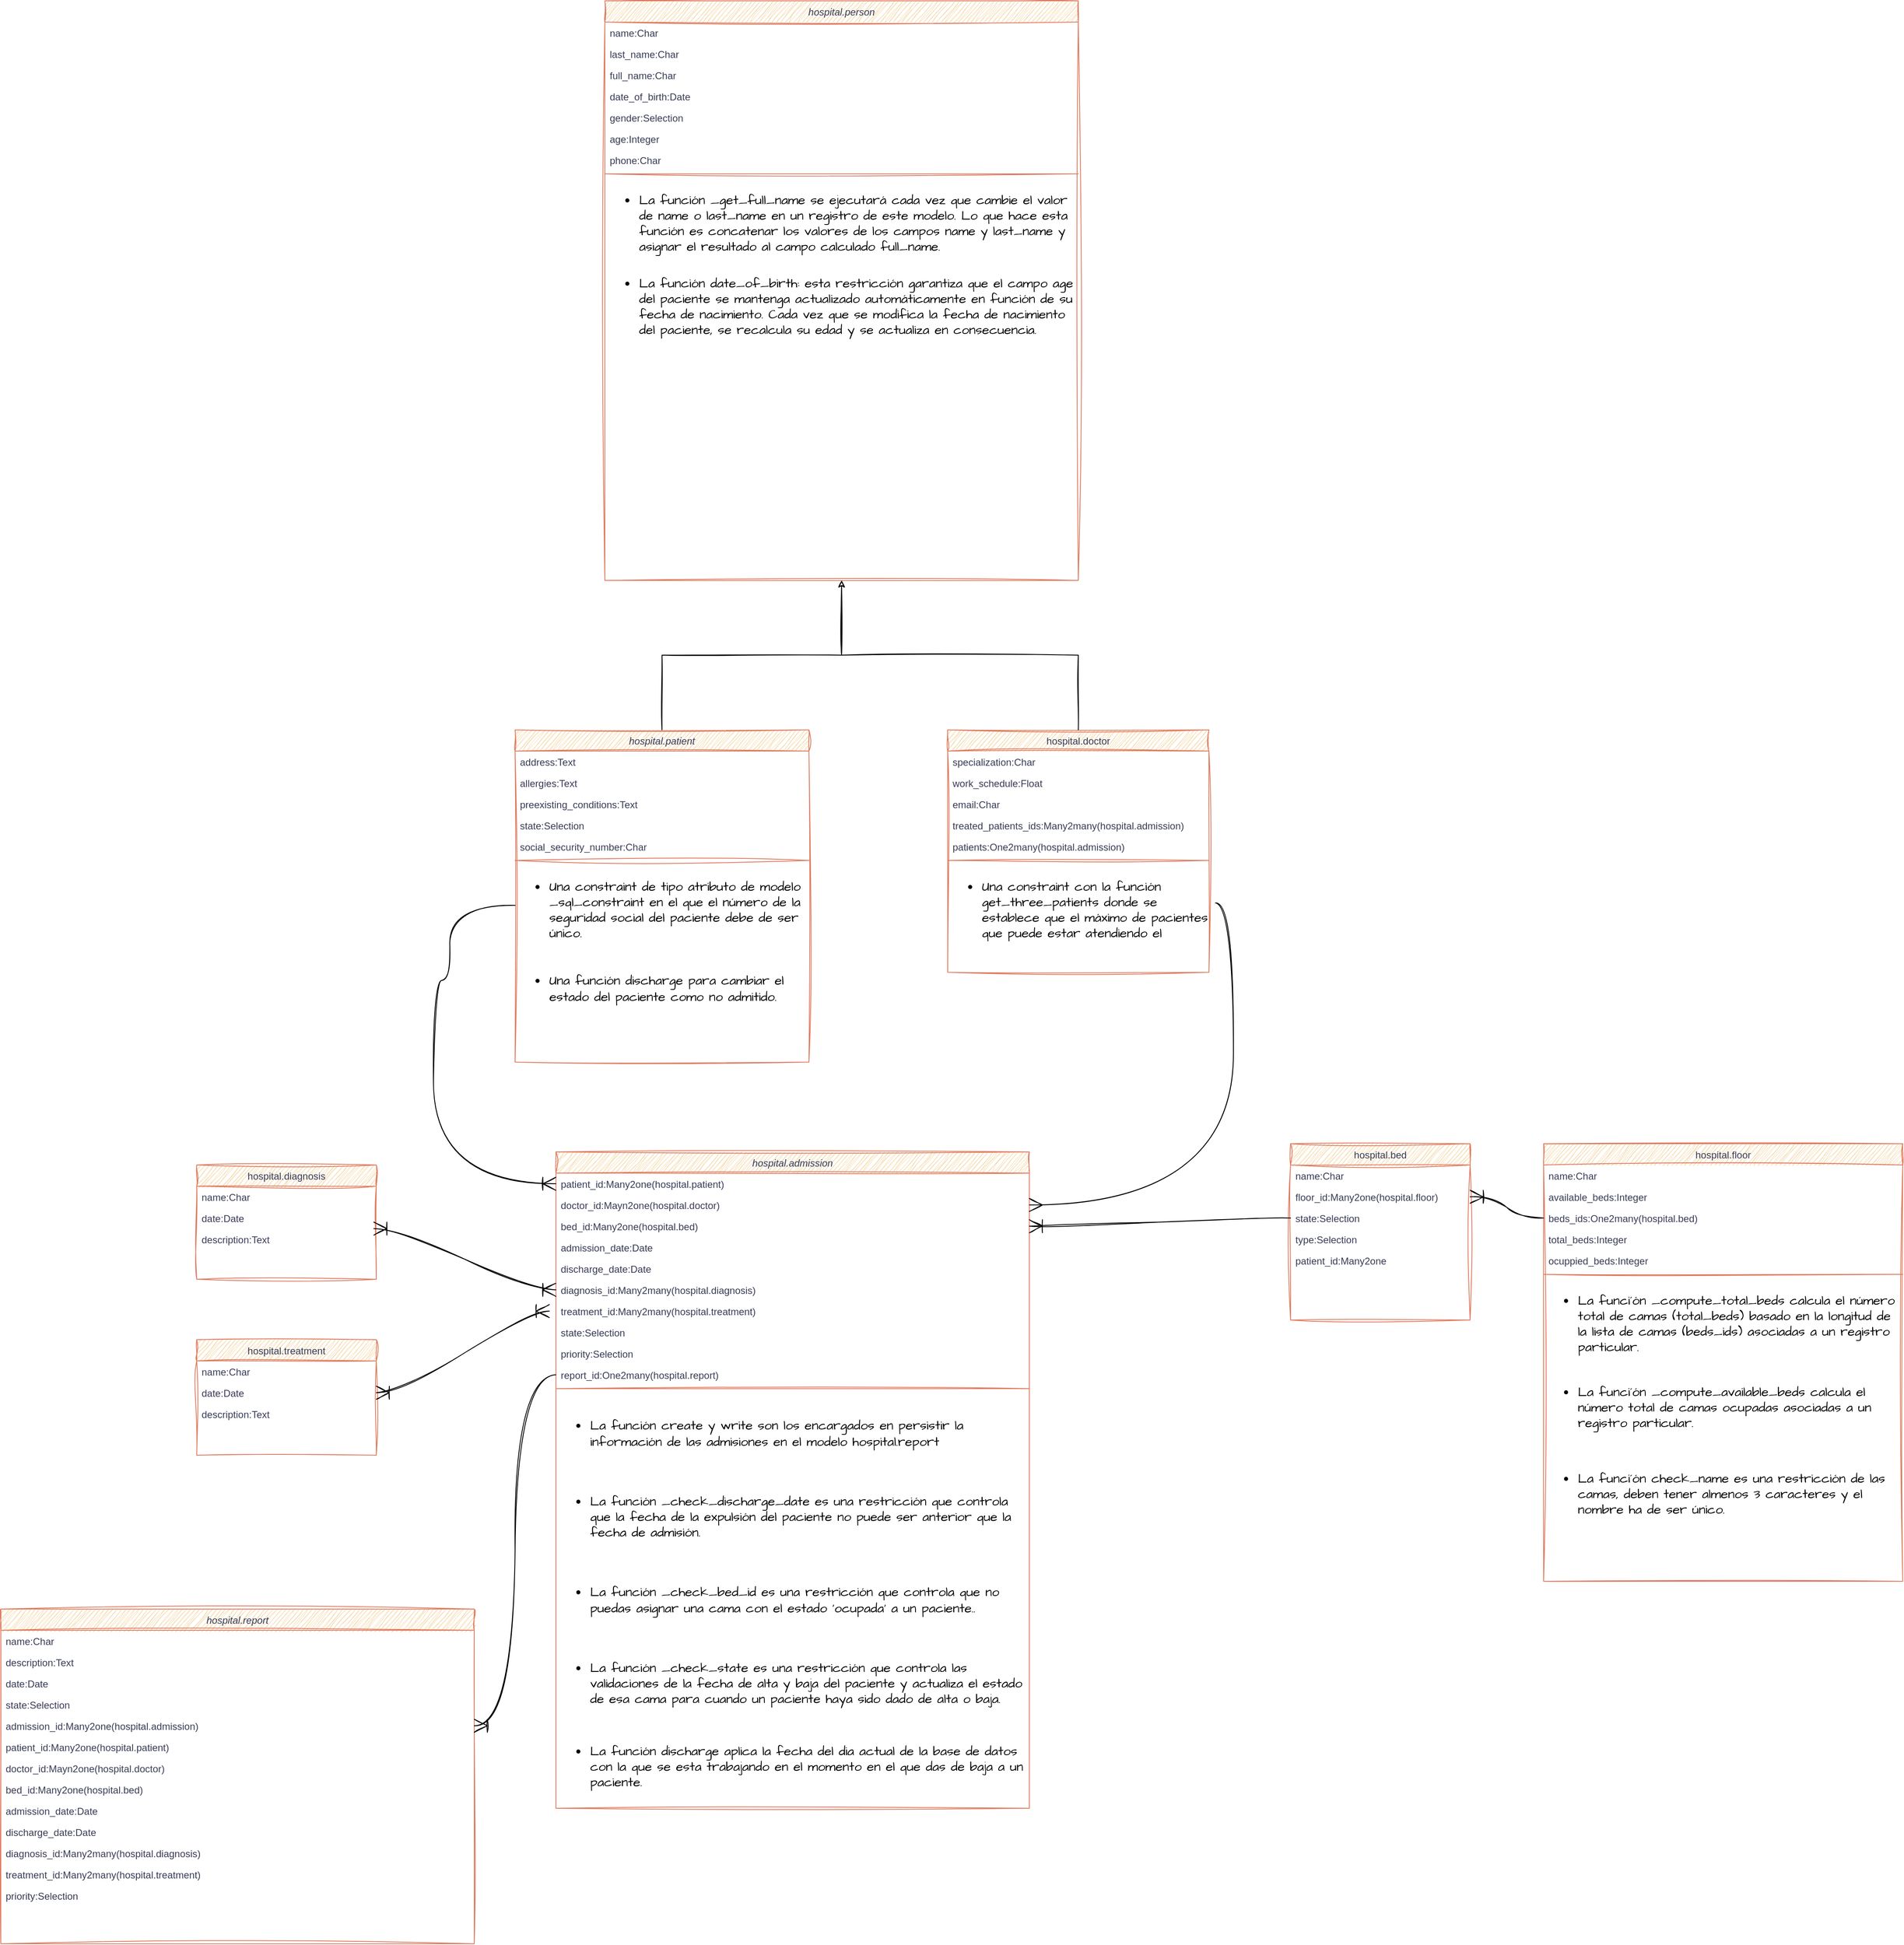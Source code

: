 <mxfile version="20.3.0" type="device"><diagram id="C5RBs43oDa-KdzZeNtuy" name="Page-1"><mxGraphModel dx="5024" dy="4599" grid="1" gridSize="10" guides="1" tooltips="1" connect="1" arrows="1" fold="1" page="1" pageScale="1" pageWidth="1654" pageHeight="2336" background="#ffffff" math="0" shadow="0"><root><mxCell id="WIyWlLk6GJQsqaUBKTNV-0"/><mxCell id="WIyWlLk6GJQsqaUBKTNV-1" parent="WIyWlLk6GJQsqaUBKTNV-0"/><mxCell id="zkfFHV4jXpPFQw0GAbJ--17" value="hospital.bed" style="swimlane;fontStyle=0;align=center;verticalAlign=top;childLayout=stackLayout;horizontal=1;startSize=26;horizontalStack=0;resizeParent=1;resizeLast=0;collapsible=1;marginBottom=0;rounded=0;shadow=0;strokeWidth=1;labelBackgroundColor=none;fillColor=#F2CC8F;strokeColor=#E07A5F;fontColor=#393C56;sketch=1;curveFitting=1;jiggle=2;" parent="WIyWlLk6GJQsqaUBKTNV-1" vertex="1"><mxGeometry x="630" y="380" width="220" height="216" as="geometry"><mxRectangle x="550" y="140" width="160" height="26" as="alternateBounds"/></mxGeometry></mxCell><mxCell id="zkfFHV4jXpPFQw0GAbJ--18" value="name:Char" style="text;align=left;verticalAlign=top;spacingLeft=4;spacingRight=4;overflow=hidden;rotatable=0;points=[[0,0.5],[1,0.5]];portConstraint=eastwest;labelBackgroundColor=none;fontColor=#393C56;sketch=1;curveFitting=1;jiggle=2;" parent="zkfFHV4jXpPFQw0GAbJ--17" vertex="1"><mxGeometry y="26" width="220" height="26" as="geometry"/></mxCell><mxCell id="zkfFHV4jXpPFQw0GAbJ--19" value="floor_id:Many2one(hospital.floor)" style="text;align=left;verticalAlign=top;spacingLeft=4;spacingRight=4;overflow=hidden;rotatable=0;points=[[0,0.5],[1,0.5]];portConstraint=eastwest;rounded=0;shadow=0;html=0;labelBackgroundColor=none;fontColor=#393C56;sketch=1;curveFitting=1;jiggle=2;" parent="zkfFHV4jXpPFQw0GAbJ--17" vertex="1"><mxGeometry y="52" width="220" height="26" as="geometry"/></mxCell><mxCell id="zkfFHV4jXpPFQw0GAbJ--20" value="state:Selection" style="text;align=left;verticalAlign=top;spacingLeft=4;spacingRight=4;overflow=hidden;rotatable=0;points=[[0,0.5],[1,0.5]];portConstraint=eastwest;rounded=0;shadow=0;html=0;labelBackgroundColor=none;fontColor=#393C56;sketch=1;curveFitting=1;jiggle=2;" parent="zkfFHV4jXpPFQw0GAbJ--17" vertex="1"><mxGeometry y="78" width="220" height="26" as="geometry"/></mxCell><mxCell id="zkfFHV4jXpPFQw0GAbJ--21" value="type:Selection" style="text;align=left;verticalAlign=top;spacingLeft=4;spacingRight=4;overflow=hidden;rotatable=0;points=[[0,0.5],[1,0.5]];portConstraint=eastwest;rounded=0;shadow=0;html=0;labelBackgroundColor=none;fontColor=#393C56;sketch=1;curveFitting=1;jiggle=2;" parent="zkfFHV4jXpPFQw0GAbJ--17" vertex="1"><mxGeometry y="104" width="220" height="26" as="geometry"/></mxCell><mxCell id="zkfFHV4jXpPFQw0GAbJ--22" value="patient_id:Many2one" style="text;align=left;verticalAlign=top;spacingLeft=4;spacingRight=4;overflow=hidden;rotatable=0;points=[[0,0.5],[1,0.5]];portConstraint=eastwest;rounded=0;shadow=0;html=0;labelBackgroundColor=none;fontColor=#393C56;sketch=1;curveFitting=1;jiggle=2;" parent="zkfFHV4jXpPFQw0GAbJ--17" vertex="1"><mxGeometry y="130" width="220" height="26" as="geometry"/></mxCell><mxCell id="pjcYM2iwwEvT7kZb0nGL-20" value="hospital.floor" style="swimlane;fontStyle=0;align=center;verticalAlign=top;childLayout=stackLayout;horizontal=1;startSize=26;horizontalStack=0;resizeParent=1;resizeLast=0;collapsible=1;marginBottom=0;rounded=0;shadow=0;strokeWidth=1;labelBackgroundColor=none;fillColor=#F2CC8F;strokeColor=#E07A5F;fontColor=#393C56;sketch=1;curveFitting=1;jiggle=2;" parent="WIyWlLk6GJQsqaUBKTNV-1" vertex="1"><mxGeometry x="940" y="380" width="440" height="536" as="geometry"><mxRectangle x="550" y="140" width="160" height="26" as="alternateBounds"/></mxGeometry></mxCell><mxCell id="pjcYM2iwwEvT7kZb0nGL-21" value="name:Char" style="text;align=left;verticalAlign=top;spacingLeft=4;spacingRight=4;overflow=hidden;rotatable=0;points=[[0,0.5],[1,0.5]];portConstraint=eastwest;labelBackgroundColor=none;fontColor=#393C56;sketch=1;curveFitting=1;jiggle=2;" parent="pjcYM2iwwEvT7kZb0nGL-20" vertex="1"><mxGeometry y="26" width="440" height="26" as="geometry"/></mxCell><mxCell id="pjcYM2iwwEvT7kZb0nGL-22" value="available_beds:Integer" style="text;align=left;verticalAlign=top;spacingLeft=4;spacingRight=4;overflow=hidden;rotatable=0;points=[[0,0.5],[1,0.5]];portConstraint=eastwest;rounded=0;shadow=0;html=0;labelBackgroundColor=none;fontColor=#393C56;sketch=1;curveFitting=1;jiggle=2;" parent="pjcYM2iwwEvT7kZb0nGL-20" vertex="1"><mxGeometry y="52" width="440" height="26" as="geometry"/></mxCell><mxCell id="pjcYM2iwwEvT7kZb0nGL-23" value="beds_ids:One2many(hospital.bed)" style="text;align=left;verticalAlign=top;spacingLeft=4;spacingRight=4;overflow=hidden;rotatable=0;points=[[0,0.5],[1,0.5]];portConstraint=eastwest;rounded=0;shadow=0;html=0;labelBackgroundColor=none;fontColor=#393C56;sketch=1;curveFitting=1;jiggle=2;" parent="pjcYM2iwwEvT7kZb0nGL-20" vertex="1"><mxGeometry y="78" width="440" height="26" as="geometry"/></mxCell><mxCell id="pjcYM2iwwEvT7kZb0nGL-24" value="total_beds:Integer" style="text;align=left;verticalAlign=top;spacingLeft=4;spacingRight=4;overflow=hidden;rotatable=0;points=[[0,0.5],[1,0.5]];portConstraint=eastwest;rounded=0;shadow=0;html=0;labelBackgroundColor=none;fontColor=#393C56;sketch=1;curveFitting=1;jiggle=2;" parent="pjcYM2iwwEvT7kZb0nGL-20" vertex="1"><mxGeometry y="104" width="440" height="26" as="geometry"/></mxCell><mxCell id="pjcYM2iwwEvT7kZb0nGL-25" value="ocuppied_beds:Integer" style="text;align=left;verticalAlign=top;spacingLeft=4;spacingRight=4;overflow=hidden;rotatable=0;points=[[0,0.5],[1,0.5]];portConstraint=eastwest;rounded=0;shadow=0;html=0;labelBackgroundColor=none;fontColor=#393C56;sketch=1;curveFitting=1;jiggle=2;" parent="pjcYM2iwwEvT7kZb0nGL-20" vertex="1"><mxGeometry y="130" width="440" height="26" as="geometry"/></mxCell><mxCell id="RFWVvqMCAXjVlw7lbjWl-9" value="" style="line;html=1;strokeWidth=1;align=left;verticalAlign=middle;spacingTop=-1;spacingLeft=3;spacingRight=3;rotatable=0;labelPosition=right;points=[];portConstraint=eastwest;labelBackgroundColor=none;fillColor=#F2CC8F;strokeColor=#E07A5F;fontColor=#393C56;sketch=1;curveFitting=1;jiggle=2;" parent="pjcYM2iwwEvT7kZb0nGL-20" vertex="1"><mxGeometry y="156" width="440" height="8" as="geometry"/></mxCell><mxCell id="RFWVvqMCAXjVlw7lbjWl-10" value="&lt;ul style=&quot;font-size: 16px;&quot;&gt;&lt;li style=&quot;font-size: 16px;&quot;&gt;La funci´ón _compute_total_beds calcula el número total de camas (total_beds) basado en la longitud de la lista de camas (beds_ids) asociadas a un registro particular.&lt;/li&gt;&lt;/ul&gt;" style="text;strokeColor=none;fillColor=none;html=1;whiteSpace=wrap;verticalAlign=middle;overflow=hidden;fontSize=16;fontFamily=Architects Daughter;sketch=1;" parent="pjcYM2iwwEvT7kZb0nGL-20" vertex="1"><mxGeometry y="164" width="440" height="106" as="geometry"/></mxCell><mxCell id="RFWVvqMCAXjVlw7lbjWl-19" value="&lt;ul style=&quot;font-size: 16px;&quot;&gt;&lt;li style=&quot;font-size: 16px;&quot;&gt;La funci´ón _compute_available_beds calcula el número total de camas ocupadas asociadas a un registro particular.&lt;/li&gt;&lt;/ul&gt;" style="text;strokeColor=none;fillColor=none;html=1;whiteSpace=wrap;verticalAlign=middle;overflow=hidden;fontSize=16;fontFamily=Architects Daughter;sketch=1;" parent="pjcYM2iwwEvT7kZb0nGL-20" vertex="1"><mxGeometry y="270" width="440" height="106" as="geometry"/></mxCell><mxCell id="RFWVvqMCAXjVlw7lbjWl-20" value="&lt;ul style=&quot;font-size: 16px;&quot;&gt;&lt;li style=&quot;font-size: 16px;&quot;&gt;La funci´ón check_name es una restricción de las camas, deben tener almenos 3 caracteres y el nombre ha de ser único.&lt;/li&gt;&lt;/ul&gt;" style="text;strokeColor=none;fillColor=none;html=1;whiteSpace=wrap;verticalAlign=middle;overflow=hidden;fontSize=16;fontFamily=Architects Daughter;sketch=1;" parent="pjcYM2iwwEvT7kZb0nGL-20" vertex="1"><mxGeometry y="376" width="440" height="106" as="geometry"/></mxCell><mxCell id="RD4w-AA-0fpq4ijdbtG--0" value="hospital.person" style="swimlane;fontStyle=2;align=center;verticalAlign=top;childLayout=stackLayout;horizontal=1;startSize=26;horizontalStack=0;resizeParent=1;resizeLast=0;collapsible=1;marginBottom=0;rounded=0;shadow=0;strokeWidth=1;labelBackgroundColor=none;fillColor=#F2CC8F;strokeColor=#E07A5F;fontColor=#393C56;swimlaneLine=1;sketch=1;curveFitting=1;jiggle=2;glass=0;" parent="WIyWlLk6GJQsqaUBKTNV-1" vertex="1"><mxGeometry x="-210" y="-1020" width="580" height="710" as="geometry"><mxRectangle x="230" y="140" width="160" height="26" as="alternateBounds"/></mxGeometry></mxCell><mxCell id="RD4w-AA-0fpq4ijdbtG--18" value="name:Char" style="text;align=left;verticalAlign=top;spacingLeft=4;spacingRight=4;overflow=hidden;rotatable=0;points=[[0,0.5],[1,0.5]];portConstraint=eastwest;rounded=0;shadow=0;html=0;labelBackgroundColor=none;fontColor=#393C56;sketch=1;curveFitting=1;jiggle=2;" parent="RD4w-AA-0fpq4ijdbtG--0" vertex="1"><mxGeometry y="26" width="580" height="26" as="geometry"/></mxCell><mxCell id="RD4w-AA-0fpq4ijdbtG--1" value="last_name:Char" style="text;align=left;verticalAlign=top;spacingLeft=4;spacingRight=4;overflow=hidden;rotatable=0;points=[[0,0.5],[1,0.5]];portConstraint=eastwest;rounded=0;shadow=0;html=0;labelBackgroundColor=none;fontColor=#393C56;sketch=1;curveFitting=1;jiggle=2;" parent="RD4w-AA-0fpq4ijdbtG--0" vertex="1"><mxGeometry y="52" width="580" height="26" as="geometry"/></mxCell><mxCell id="RD4w-AA-0fpq4ijdbtG--2" value="full_name:Char" style="text;align=left;verticalAlign=top;spacingLeft=4;spacingRight=4;overflow=hidden;rotatable=0;points=[[0,0.5],[1,0.5]];portConstraint=eastwest;rounded=0;shadow=0;html=0;labelBackgroundColor=none;fontColor=#393C56;sketch=1;curveFitting=1;jiggle=2;" parent="RD4w-AA-0fpq4ijdbtG--0" vertex="1"><mxGeometry y="78" width="580" height="26" as="geometry"/></mxCell><mxCell id="RD4w-AA-0fpq4ijdbtG--3" value="date_of_birth:Date" style="text;align=left;verticalAlign=top;spacingLeft=4;spacingRight=4;overflow=hidden;rotatable=0;points=[[0,0.5],[1,0.5]];portConstraint=eastwest;rounded=0;shadow=0;html=0;labelBackgroundColor=none;fontColor=#393C56;sketch=1;curveFitting=1;jiggle=2;" parent="RD4w-AA-0fpq4ijdbtG--0" vertex="1"><mxGeometry y="104" width="580" height="26" as="geometry"/></mxCell><mxCell id="RD4w-AA-0fpq4ijdbtG--4" value="gender:Selection" style="text;align=left;verticalAlign=top;spacingLeft=4;spacingRight=4;overflow=hidden;rotatable=0;points=[[0,0.5],[1,0.5]];portConstraint=eastwest;rounded=0;shadow=0;html=0;labelBackgroundColor=none;fontColor=#393C56;sketch=1;curveFitting=1;jiggle=2;" parent="RD4w-AA-0fpq4ijdbtG--0" vertex="1"><mxGeometry y="130" width="580" height="26" as="geometry"/></mxCell><mxCell id="RD4w-AA-0fpq4ijdbtG--5" value="age:Integer" style="text;align=left;verticalAlign=top;spacingLeft=4;spacingRight=4;overflow=hidden;rotatable=0;points=[[0,0.5],[1,0.5]];portConstraint=eastwest;rounded=0;shadow=0;html=0;labelBackgroundColor=none;fontColor=#393C56;sketch=1;curveFitting=1;jiggle=2;" parent="RD4w-AA-0fpq4ijdbtG--0" vertex="1"><mxGeometry y="156" width="580" height="26" as="geometry"/></mxCell><mxCell id="RD4w-AA-0fpq4ijdbtG--8" value="phone:Char" style="text;align=left;verticalAlign=top;spacingLeft=4;spacingRight=4;overflow=hidden;rotatable=0;points=[[0,0.5],[1,0.5]];portConstraint=eastwest;rounded=0;shadow=0;html=0;labelBackgroundColor=none;fontColor=#393C56;sketch=1;curveFitting=1;jiggle=2;" parent="RD4w-AA-0fpq4ijdbtG--0" vertex="1"><mxGeometry y="182" width="580" height="26" as="geometry"/></mxCell><mxCell id="RD4w-AA-0fpq4ijdbtG--14" value="" style="line;html=1;strokeWidth=1;align=left;verticalAlign=middle;spacingTop=-1;spacingLeft=3;spacingRight=3;rotatable=0;labelPosition=right;points=[];portConstraint=eastwest;labelBackgroundColor=none;fillColor=#F2CC8F;strokeColor=#E07A5F;fontColor=#393C56;sketch=1;curveFitting=1;jiggle=2;" parent="RD4w-AA-0fpq4ijdbtG--0" vertex="1"><mxGeometry y="208" width="580" height="8" as="geometry"/></mxCell><mxCell id="RD4w-AA-0fpq4ijdbtG--16" value="&lt;ul style=&quot;font-size: 16px;&quot;&gt;&lt;li style=&quot;font-size: 16px;&quot;&gt;La función _get_full_name se ejecutará cada vez que cambie el valor de name o last_name en un registro de este modelo. Lo que hace esta función es concatenar los valores de los campos name y last_name y asignar el resultado al campo calculado full_name.&lt;br style=&quot;font-size: 16px;&quot;&gt;&lt;/li&gt;&lt;/ul&gt;" style="text;strokeColor=none;fillColor=none;html=1;whiteSpace=wrap;verticalAlign=middle;overflow=hidden;fontSize=16;fontFamily=Architects Daughter;sketch=1;" parent="RD4w-AA-0fpq4ijdbtG--0" vertex="1"><mxGeometry y="216" width="580" height="102" as="geometry"/></mxCell><mxCell id="RD4w-AA-0fpq4ijdbtG--17" value="&lt;ul style=&quot;font-size: 16px;&quot;&gt;&lt;li style=&quot;font-size: 16px;&quot;&gt;La función date_of_birth:&amp;nbsp;esta restricción garantiza que el campo age del paciente se mantenga actualizado automáticamente en función de su fecha de nacimiento. Cada vez que se modifica la fecha de nacimiento del paciente, se recalcula su edad y se actualiza en consecuencia.&amp;nbsp;&lt;br style=&quot;font-size: 16px;&quot;&gt;&lt;/li&gt;&lt;/ul&gt;" style="text;strokeColor=none;fillColor=none;html=1;whiteSpace=wrap;verticalAlign=middle;overflow=hidden;fontSize=16;fontFamily=Architects Daughter;sketch=1;" parent="RD4w-AA-0fpq4ijdbtG--0" vertex="1"><mxGeometry y="318" width="580" height="102" as="geometry"/></mxCell><mxCell id="zkfFHV4jXpPFQw0GAbJ--0" value="hospital.patient" style="swimlane;fontStyle=2;align=center;verticalAlign=top;childLayout=stackLayout;horizontal=1;startSize=26;horizontalStack=0;resizeParent=1;resizeLast=0;collapsible=1;marginBottom=0;rounded=0;shadow=0;strokeWidth=1;labelBackgroundColor=none;fillColor=#F2CC8F;strokeColor=#E07A5F;fontColor=#393C56;swimlaneLine=1;sketch=1;curveFitting=1;jiggle=2;glass=0;" parent="WIyWlLk6GJQsqaUBKTNV-1" vertex="1"><mxGeometry x="-320" y="-127" width="360" height="407" as="geometry"><mxRectangle x="230" y="140" width="160" height="26" as="alternateBounds"/></mxGeometry></mxCell><mxCell id="pjcYM2iwwEvT7kZb0nGL-4" value="address:Text" style="text;align=left;verticalAlign=top;spacingLeft=4;spacingRight=4;overflow=hidden;rotatable=0;points=[[0,0.5],[1,0.5]];portConstraint=eastwest;rounded=0;shadow=0;html=0;labelBackgroundColor=none;fontColor=#393C56;sketch=1;curveFitting=1;jiggle=2;" parent="zkfFHV4jXpPFQw0GAbJ--0" vertex="1"><mxGeometry y="26" width="360" height="26" as="geometry"/></mxCell><mxCell id="pjcYM2iwwEvT7kZb0nGL-9" value="allergies:Text" style="text;align=left;verticalAlign=top;spacingLeft=4;spacingRight=4;overflow=hidden;rotatable=0;points=[[0,0.5],[1,0.5]];portConstraint=eastwest;rounded=0;shadow=0;html=0;labelBackgroundColor=none;fontColor=#393C56;sketch=1;curveFitting=1;jiggle=2;" parent="zkfFHV4jXpPFQw0GAbJ--0" vertex="1"><mxGeometry y="52" width="360" height="26" as="geometry"/></mxCell><mxCell id="pjcYM2iwwEvT7kZb0nGL-10" value="preexisting_conditions:Text" style="text;align=left;verticalAlign=top;spacingLeft=4;spacingRight=4;overflow=hidden;rotatable=0;points=[[0,0.5],[1,0.5]];portConstraint=eastwest;rounded=0;shadow=0;html=0;labelBackgroundColor=none;fontColor=#393C56;sketch=1;curveFitting=1;jiggle=2;" parent="zkfFHV4jXpPFQw0GAbJ--0" vertex="1"><mxGeometry y="78" width="360" height="26" as="geometry"/></mxCell><mxCell id="pjcYM2iwwEvT7kZb0nGL-11" value="state:Selection" style="text;align=left;verticalAlign=top;spacingLeft=4;spacingRight=4;overflow=hidden;rotatable=0;points=[[0,0.5],[1,0.5]];portConstraint=eastwest;rounded=0;shadow=0;html=0;labelBackgroundColor=none;fontColor=#393C56;sketch=1;curveFitting=1;jiggle=2;" parent="zkfFHV4jXpPFQw0GAbJ--0" vertex="1"><mxGeometry y="104" width="360" height="26" as="geometry"/></mxCell><mxCell id="pjcYM2iwwEvT7kZb0nGL-12" value="social_security_number:Char" style="text;align=left;verticalAlign=top;spacingLeft=4;spacingRight=4;overflow=hidden;rotatable=0;points=[[0,0.5],[1,0.5]];portConstraint=eastwest;rounded=0;shadow=0;html=0;labelBackgroundColor=none;fontColor=#393C56;sketch=1;curveFitting=1;jiggle=2;" parent="zkfFHV4jXpPFQw0GAbJ--0" vertex="1"><mxGeometry y="130" width="360" height="26" as="geometry"/></mxCell><mxCell id="zkfFHV4jXpPFQw0GAbJ--4" value="" style="line;html=1;strokeWidth=1;align=left;verticalAlign=middle;spacingTop=-1;spacingLeft=3;spacingRight=3;rotatable=0;labelPosition=right;points=[];portConstraint=eastwest;labelBackgroundColor=none;fillColor=#F2CC8F;strokeColor=#E07A5F;fontColor=#393C56;sketch=1;curveFitting=1;jiggle=2;" parent="zkfFHV4jXpPFQw0GAbJ--0" vertex="1"><mxGeometry y="156" width="360" height="8" as="geometry"/></mxCell><mxCell id="pjcYM2iwwEvT7kZb0nGL-18" value="&lt;ul style=&quot;font-size: 16px;&quot;&gt;&lt;li style=&quot;font-size: 16px;&quot;&gt;Una constraint de tipo atributo de modelo _sql_constraint en el que el número de la seguridad social del paciente debe de ser único.&lt;/li&gt;&lt;/ul&gt;" style="text;strokeColor=none;fillColor=none;html=1;whiteSpace=wrap;verticalAlign=middle;overflow=hidden;fontSize=16;fontFamily=Architects Daughter;sketch=1;" parent="zkfFHV4jXpPFQw0GAbJ--0" vertex="1"><mxGeometry y="164" width="360" height="102" as="geometry"/></mxCell><mxCell id="RD4w-AA-0fpq4ijdbtG--23" value="&lt;ul style=&quot;font-size: 16px;&quot;&gt;&lt;li style=&quot;font-size: 16px;&quot;&gt;Una función discharge para cambiar el estado del paciente como no admitido.&lt;/li&gt;&lt;/ul&gt;" style="text;strokeColor=none;fillColor=none;html=1;whiteSpace=wrap;verticalAlign=middle;overflow=hidden;fontSize=16;fontFamily=Architects Daughter;sketch=1;" parent="zkfFHV4jXpPFQw0GAbJ--0" vertex="1"><mxGeometry y="266" width="360" height="102" as="geometry"/></mxCell><mxCell id="RD4w-AA-0fpq4ijdbtG--24" value="hospital.doctor" style="swimlane;fontStyle=0;align=center;verticalAlign=top;childLayout=stackLayout;horizontal=1;startSize=26;horizontalStack=0;resizeParent=1;resizeLast=0;collapsible=1;marginBottom=0;rounded=0;shadow=0;strokeWidth=1;labelBackgroundColor=none;fillColor=#F2CC8F;strokeColor=#E07A5F;fontColor=#393C56;sketch=1;curveFitting=1;jiggle=2;" parent="WIyWlLk6GJQsqaUBKTNV-1" vertex="1"><mxGeometry x="210" y="-127" width="320" height="297" as="geometry"><mxRectangle x="550" y="140" width="160" height="26" as="alternateBounds"/></mxGeometry></mxCell><mxCell id="RD4w-AA-0fpq4ijdbtG--25" value="specialization:Char" style="text;align=left;verticalAlign=top;spacingLeft=4;spacingRight=4;overflow=hidden;rotatable=0;points=[[0,0.5],[1,0.5]];portConstraint=eastwest;labelBackgroundColor=none;fontColor=#393C56;sketch=1;curveFitting=1;jiggle=2;" parent="RD4w-AA-0fpq4ijdbtG--24" vertex="1"><mxGeometry y="26" width="320" height="26" as="geometry"/></mxCell><mxCell id="RD4w-AA-0fpq4ijdbtG--26" value="work_schedule:Float" style="text;align=left;verticalAlign=top;spacingLeft=4;spacingRight=4;overflow=hidden;rotatable=0;points=[[0,0.5],[1,0.5]];portConstraint=eastwest;rounded=0;shadow=0;html=0;labelBackgroundColor=none;fontColor=#393C56;sketch=1;curveFitting=1;jiggle=2;" parent="RD4w-AA-0fpq4ijdbtG--24" vertex="1"><mxGeometry y="52" width="320" height="26" as="geometry"/></mxCell><mxCell id="RD4w-AA-0fpq4ijdbtG--27" value="email:Char" style="text;align=left;verticalAlign=top;spacingLeft=4;spacingRight=4;overflow=hidden;rotatable=0;points=[[0,0.5],[1,0.5]];portConstraint=eastwest;rounded=0;shadow=0;html=0;labelBackgroundColor=none;fontColor=#393C56;sketch=1;curveFitting=1;jiggle=2;" parent="RD4w-AA-0fpq4ijdbtG--24" vertex="1"><mxGeometry y="78" width="320" height="26" as="geometry"/></mxCell><mxCell id="RD4w-AA-0fpq4ijdbtG--28" value="treated_patients_ids:Many2many(hospital.admission)" style="text;align=left;verticalAlign=top;spacingLeft=4;spacingRight=4;overflow=hidden;rotatable=0;points=[[0,0.5],[1,0.5]];portConstraint=eastwest;rounded=0;shadow=0;html=0;labelBackgroundColor=none;fontColor=#393C56;sketch=1;curveFitting=1;jiggle=2;" parent="RD4w-AA-0fpq4ijdbtG--24" vertex="1"><mxGeometry y="104" width="320" height="26" as="geometry"/></mxCell><mxCell id="RD4w-AA-0fpq4ijdbtG--29" value="patients:One2many(hospital.admission)" style="text;align=left;verticalAlign=top;spacingLeft=4;spacingRight=4;overflow=hidden;rotatable=0;points=[[0,0.5],[1,0.5]];portConstraint=eastwest;rounded=0;shadow=0;html=0;labelBackgroundColor=none;fontColor=#393C56;sketch=1;curveFitting=1;jiggle=2;" parent="RD4w-AA-0fpq4ijdbtG--24" vertex="1"><mxGeometry y="130" width="320" height="26" as="geometry"/></mxCell><mxCell id="RD4w-AA-0fpq4ijdbtG--32" value="" style="line;html=1;strokeWidth=1;align=left;verticalAlign=middle;spacingTop=-1;spacingLeft=3;spacingRight=3;rotatable=0;labelPosition=right;points=[];portConstraint=eastwest;labelBackgroundColor=none;fillColor=#F2CC8F;strokeColor=#E07A5F;fontColor=#393C56;sketch=1;curveFitting=1;jiggle=2;" parent="RD4w-AA-0fpq4ijdbtG--24" vertex="1"><mxGeometry y="156" width="320" height="8" as="geometry"/></mxCell><mxCell id="RD4w-AA-0fpq4ijdbtG--33" value="&lt;ul style=&quot;font-size: 16px;&quot;&gt;&lt;li style=&quot;font-size: 16px;&quot;&gt;Una constraint con la función get_three_patients donde se establece que el máximo de pacientes que puede estar atendiendo el doctor sean 3.&lt;/li&gt;&lt;/ul&gt;" style="text;strokeColor=none;fillColor=none;html=1;whiteSpace=wrap;verticalAlign=middle;overflow=hidden;fontSize=16;fontFamily=Architects Daughter;sketch=1;" parent="RD4w-AA-0fpq4ijdbtG--24" vertex="1"><mxGeometry y="164" width="320" height="96" as="geometry"/></mxCell><mxCell id="RD4w-AA-0fpq4ijdbtG--30" value="" style="edgeStyle=elbowEdgeStyle;elbow=vertical;endArrow=classic;html=1;rounded=0;exitX=0.5;exitY=0;exitDx=0;exitDy=0;entryX=0.5;entryY=1;entryDx=0;entryDy=0;sketch=1;" parent="WIyWlLk6GJQsqaUBKTNV-1" source="zkfFHV4jXpPFQw0GAbJ--0" target="RD4w-AA-0fpq4ijdbtG--0" edge="1"><mxGeometry width="50" height="50" relative="1" as="geometry"><mxPoint x="50" y="60" as="sourcePoint"/><mxPoint x="100" y="10" as="targetPoint"/></mxGeometry></mxCell><mxCell id="RD4w-AA-0fpq4ijdbtG--31" value="" style="edgeStyle=elbowEdgeStyle;elbow=vertical;endArrow=classic;html=1;rounded=0;exitX=0.5;exitY=0;exitDx=0;exitDy=0;entryX=0.5;entryY=1;entryDx=0;entryDy=0;sketch=1;" parent="WIyWlLk6GJQsqaUBKTNV-1" source="RD4w-AA-0fpq4ijdbtG--24" target="RD4w-AA-0fpq4ijdbtG--0" edge="1"><mxGeometry width="50" height="50" relative="1" as="geometry"><mxPoint x="50" y="60" as="sourcePoint"/><mxPoint x="100" y="10" as="targetPoint"/></mxGeometry></mxCell><mxCell id="RFWVvqMCAXjVlw7lbjWl-3" value="hospital.treatment" style="swimlane;fontStyle=0;align=center;verticalAlign=top;childLayout=stackLayout;horizontal=1;startSize=26;horizontalStack=0;resizeParent=1;resizeLast=0;collapsible=1;marginBottom=0;rounded=0;shadow=0;strokeWidth=1;labelBackgroundColor=none;fillColor=#F2CC8F;strokeColor=#E07A5F;fontColor=#393C56;sketch=1;curveFitting=1;jiggle=2;" parent="WIyWlLk6GJQsqaUBKTNV-1" vertex="1"><mxGeometry x="-710" y="620" width="220" height="141.5" as="geometry"><mxRectangle x="550" y="140" width="160" height="26" as="alternateBounds"/></mxGeometry></mxCell><mxCell id="RFWVvqMCAXjVlw7lbjWl-4" value="name:Char" style="text;align=left;verticalAlign=top;spacingLeft=4;spacingRight=4;overflow=hidden;rotatable=0;points=[[0,0.5],[1,0.5]];portConstraint=eastwest;labelBackgroundColor=none;fontColor=#393C56;sketch=1;curveFitting=1;jiggle=2;" parent="RFWVvqMCAXjVlw7lbjWl-3" vertex="1"><mxGeometry y="26" width="220" height="26" as="geometry"/></mxCell><mxCell id="RFWVvqMCAXjVlw7lbjWl-5" value="date:Date" style="text;align=left;verticalAlign=top;spacingLeft=4;spacingRight=4;overflow=hidden;rotatable=0;points=[[0,0.5],[1,0.5]];portConstraint=eastwest;rounded=0;shadow=0;html=0;labelBackgroundColor=none;fontColor=#393C56;sketch=1;curveFitting=1;jiggle=2;" parent="RFWVvqMCAXjVlw7lbjWl-3" vertex="1"><mxGeometry y="52" width="220" height="26" as="geometry"/></mxCell><mxCell id="RFWVvqMCAXjVlw7lbjWl-6" value="description:Text" style="text;align=left;verticalAlign=top;spacingLeft=4;spacingRight=4;overflow=hidden;rotatable=0;points=[[0,0.5],[1,0.5]];portConstraint=eastwest;rounded=0;shadow=0;html=0;labelBackgroundColor=none;fontColor=#393C56;sketch=1;curveFitting=1;jiggle=2;" parent="RFWVvqMCAXjVlw7lbjWl-3" vertex="1"><mxGeometry y="78" width="220" height="26" as="geometry"/></mxCell><mxCell id="RFWVvqMCAXjVlw7lbjWl-21" value="hospital.diagnosis" style="swimlane;fontStyle=0;align=center;verticalAlign=top;childLayout=stackLayout;horizontal=1;startSize=26;horizontalStack=0;resizeParent=1;resizeLast=0;collapsible=1;marginBottom=0;rounded=0;shadow=0;strokeWidth=1;labelBackgroundColor=none;fillColor=#F2CC8F;strokeColor=#E07A5F;fontColor=#393C56;sketch=1;curveFitting=1;jiggle=2;" parent="WIyWlLk6GJQsqaUBKTNV-1" vertex="1"><mxGeometry x="-710" y="406" width="220" height="140" as="geometry"><mxRectangle x="550" y="140" width="160" height="26" as="alternateBounds"/></mxGeometry></mxCell><mxCell id="RFWVvqMCAXjVlw7lbjWl-22" value="name:Char" style="text;align=left;verticalAlign=top;spacingLeft=4;spacingRight=4;overflow=hidden;rotatable=0;points=[[0,0.5],[1,0.5]];portConstraint=eastwest;labelBackgroundColor=none;fontColor=#393C56;sketch=1;curveFitting=1;jiggle=2;" parent="RFWVvqMCAXjVlw7lbjWl-21" vertex="1"><mxGeometry y="26" width="220" height="26" as="geometry"/></mxCell><mxCell id="RFWVvqMCAXjVlw7lbjWl-23" value="date:Date" style="text;align=left;verticalAlign=top;spacingLeft=4;spacingRight=4;overflow=hidden;rotatable=0;points=[[0,0.5],[1,0.5]];portConstraint=eastwest;rounded=0;shadow=0;html=0;labelBackgroundColor=none;fontColor=#393C56;sketch=1;curveFitting=1;jiggle=2;" parent="RFWVvqMCAXjVlw7lbjWl-21" vertex="1"><mxGeometry y="52" width="220" height="26" as="geometry"/></mxCell><mxCell id="RFWVvqMCAXjVlw7lbjWl-24" value="description:Text" style="text;align=left;verticalAlign=top;spacingLeft=4;spacingRight=4;overflow=hidden;rotatable=0;points=[[0,0.5],[1,0.5]];portConstraint=eastwest;rounded=0;shadow=0;html=0;labelBackgroundColor=none;fontColor=#393C56;sketch=1;curveFitting=1;jiggle=2;" parent="RFWVvqMCAXjVlw7lbjWl-21" vertex="1"><mxGeometry y="78" width="220" height="26" as="geometry"/></mxCell><mxCell id="RFWVvqMCAXjVlw7lbjWl-25" value="hospital.admission" style="swimlane;fontStyle=2;align=center;verticalAlign=top;childLayout=stackLayout;horizontal=1;startSize=26;horizontalStack=0;resizeParent=1;resizeLast=0;collapsible=1;marginBottom=0;rounded=0;shadow=0;strokeWidth=1;labelBackgroundColor=none;fillColor=#F2CC8F;strokeColor=#E07A5F;fontColor=#393C56;swimlaneLine=1;sketch=1;curveFitting=1;jiggle=2;glass=0;" parent="WIyWlLk6GJQsqaUBKTNV-1" vertex="1"><mxGeometry x="-270" y="390" width="580" height="804" as="geometry"><mxRectangle x="230" y="140" width="160" height="26" as="alternateBounds"/></mxGeometry></mxCell><mxCell id="RFWVvqMCAXjVlw7lbjWl-26" value="patient_id:Many2one(hospital.patient)" style="text;align=left;verticalAlign=top;spacingLeft=4;spacingRight=4;overflow=hidden;rotatable=0;points=[[0,0.5],[1,0.5]];portConstraint=eastwest;rounded=0;shadow=0;html=0;labelBackgroundColor=none;fontColor=#393C56;sketch=1;curveFitting=1;jiggle=2;" parent="RFWVvqMCAXjVlw7lbjWl-25" vertex="1"><mxGeometry y="26" width="580" height="26" as="geometry"/></mxCell><mxCell id="RFWVvqMCAXjVlw7lbjWl-27" value="doctor_id:Mayn2one(hospital.doctor)" style="text;align=left;verticalAlign=top;spacingLeft=4;spacingRight=4;overflow=hidden;rotatable=0;points=[[0,0.5],[1,0.5]];portConstraint=eastwest;rounded=0;shadow=0;html=0;labelBackgroundColor=none;fontColor=#393C56;sketch=1;curveFitting=1;jiggle=2;" parent="RFWVvqMCAXjVlw7lbjWl-25" vertex="1"><mxGeometry y="52" width="580" height="26" as="geometry"/></mxCell><mxCell id="RFWVvqMCAXjVlw7lbjWl-28" value="bed_id:Many2one(hospital.bed)" style="text;align=left;verticalAlign=top;spacingLeft=4;spacingRight=4;overflow=hidden;rotatable=0;points=[[0,0.5],[1,0.5]];portConstraint=eastwest;rounded=0;shadow=0;html=0;labelBackgroundColor=none;fontColor=#393C56;sketch=1;curveFitting=1;jiggle=2;" parent="RFWVvqMCAXjVlw7lbjWl-25" vertex="1"><mxGeometry y="78" width="580" height="26" as="geometry"/></mxCell><mxCell id="RFWVvqMCAXjVlw7lbjWl-29" value="admission_date:Date" style="text;align=left;verticalAlign=top;spacingLeft=4;spacingRight=4;overflow=hidden;rotatable=0;points=[[0,0.5],[1,0.5]];portConstraint=eastwest;rounded=0;shadow=0;html=0;labelBackgroundColor=none;fontColor=#393C56;sketch=1;curveFitting=1;jiggle=2;" parent="RFWVvqMCAXjVlw7lbjWl-25" vertex="1"><mxGeometry y="104" width="580" height="26" as="geometry"/></mxCell><mxCell id="RFWVvqMCAXjVlw7lbjWl-30" value="discharge_date:Date" style="text;align=left;verticalAlign=top;spacingLeft=4;spacingRight=4;overflow=hidden;rotatable=0;points=[[0,0.5],[1,0.5]];portConstraint=eastwest;rounded=0;shadow=0;html=0;labelBackgroundColor=none;fontColor=#393C56;sketch=1;curveFitting=1;jiggle=2;" parent="RFWVvqMCAXjVlw7lbjWl-25" vertex="1"><mxGeometry y="130" width="580" height="26" as="geometry"/></mxCell><mxCell id="RFWVvqMCAXjVlw7lbjWl-31" value="diagnosis_id:Many2many(hospital.diagnosis)" style="text;align=left;verticalAlign=top;spacingLeft=4;spacingRight=4;overflow=hidden;rotatable=0;points=[[0,0.5],[1,0.5]];portConstraint=eastwest;rounded=0;shadow=0;html=0;labelBackgroundColor=none;fontColor=#393C56;sketch=1;curveFitting=1;jiggle=2;" parent="RFWVvqMCAXjVlw7lbjWl-25" vertex="1"><mxGeometry y="156" width="580" height="26" as="geometry"/></mxCell><mxCell id="RFWVvqMCAXjVlw7lbjWl-32" value="treatment_id:Many2many(hospital.treatment)" style="text;align=left;verticalAlign=top;spacingLeft=4;spacingRight=4;overflow=hidden;rotatable=0;points=[[0,0.5],[1,0.5]];portConstraint=eastwest;rounded=0;shadow=0;html=0;labelBackgroundColor=none;fontColor=#393C56;sketch=1;curveFitting=1;jiggle=2;" parent="RFWVvqMCAXjVlw7lbjWl-25" vertex="1"><mxGeometry y="182" width="580" height="26" as="geometry"/></mxCell><mxCell id="RFWVvqMCAXjVlw7lbjWl-36" value="state:Selection" style="text;align=left;verticalAlign=top;spacingLeft=4;spacingRight=4;overflow=hidden;rotatable=0;points=[[0,0.5],[1,0.5]];portConstraint=eastwest;rounded=0;shadow=0;html=0;labelBackgroundColor=none;fontColor=#393C56;sketch=1;curveFitting=1;jiggle=2;" parent="RFWVvqMCAXjVlw7lbjWl-25" vertex="1"><mxGeometry y="208" width="580" height="26" as="geometry"/></mxCell><mxCell id="RFWVvqMCAXjVlw7lbjWl-37" value="priority:Selection" style="text;align=left;verticalAlign=top;spacingLeft=4;spacingRight=4;overflow=hidden;rotatable=0;points=[[0,0.5],[1,0.5]];portConstraint=eastwest;rounded=0;shadow=0;html=0;labelBackgroundColor=none;fontColor=#393C56;sketch=1;curveFitting=1;jiggle=2;" parent="RFWVvqMCAXjVlw7lbjWl-25" vertex="1"><mxGeometry y="234" width="580" height="26" as="geometry"/></mxCell><mxCell id="RFWVvqMCAXjVlw7lbjWl-38" value="report_id:One2many(hospital.report)" style="text;align=left;verticalAlign=top;spacingLeft=4;spacingRight=4;overflow=hidden;rotatable=0;points=[[0,0.5],[1,0.5]];portConstraint=eastwest;rounded=0;shadow=0;html=0;labelBackgroundColor=none;fontColor=#393C56;sketch=1;curveFitting=1;jiggle=2;" parent="RFWVvqMCAXjVlw7lbjWl-25" vertex="1"><mxGeometry y="260" width="580" height="26" as="geometry"/></mxCell><mxCell id="RFWVvqMCAXjVlw7lbjWl-33" value="" style="line;html=1;strokeWidth=1;align=left;verticalAlign=middle;spacingTop=-1;spacingLeft=3;spacingRight=3;rotatable=0;labelPosition=right;points=[];portConstraint=eastwest;labelBackgroundColor=none;fillColor=#F2CC8F;strokeColor=#E07A5F;fontColor=#393C56;sketch=1;curveFitting=1;jiggle=2;" parent="RFWVvqMCAXjVlw7lbjWl-25" vertex="1"><mxGeometry y="286" width="580" height="8" as="geometry"/></mxCell><mxCell id="RFWVvqMCAXjVlw7lbjWl-34" value="&lt;ul style=&quot;font-size: 16px;&quot;&gt;&lt;li style=&quot;font-size: 16px;&quot;&gt;La función create y write son los encargados en persistir la información de las admisiones en el modelo hospital.report&lt;br style=&quot;font-size: 16px;&quot;&gt;&lt;/li&gt;&lt;/ul&gt;" style="text;strokeColor=none;fillColor=none;html=1;whiteSpace=wrap;verticalAlign=middle;overflow=hidden;fontSize=16;fontFamily=Architects Daughter;sketch=1;" parent="RFWVvqMCAXjVlw7lbjWl-25" vertex="1"><mxGeometry y="294" width="580" height="102" as="geometry"/></mxCell><mxCell id="RFWVvqMCAXjVlw7lbjWl-39" value="&lt;ul style=&quot;font-size: 16px;&quot;&gt;&lt;li style=&quot;font-size: 16px;&quot;&gt;La función _check_discharge_date es una restricción que controla que la fecha de la expulsión del paciente no puede ser anterior que la fecha de admisión.&lt;br style=&quot;font-size: 16px;&quot;&gt;&lt;/li&gt;&lt;/ul&gt;" style="text;strokeColor=none;fillColor=none;html=1;whiteSpace=wrap;verticalAlign=middle;overflow=hidden;fontSize=16;fontFamily=Architects Daughter;sketch=1;" parent="RFWVvqMCAXjVlw7lbjWl-25" vertex="1"><mxGeometry y="396" width="580" height="102" as="geometry"/></mxCell><mxCell id="RFWVvqMCAXjVlw7lbjWl-40" value="&lt;ul style=&quot;font-size: 16px;&quot;&gt;&lt;li style=&quot;font-size: 16px;&quot;&gt;La función _check_bed_id es una restricción que controla que no puedas asignar una cama con el estado 'ocupada' a un paciente..&lt;br style=&quot;font-size: 16px;&quot;&gt;&lt;/li&gt;&lt;/ul&gt;" style="text;strokeColor=none;fillColor=none;html=1;whiteSpace=wrap;verticalAlign=middle;overflow=hidden;fontSize=16;fontFamily=Architects Daughter;sketch=1;" parent="RFWVvqMCAXjVlw7lbjWl-25" vertex="1"><mxGeometry y="498" width="580" height="102" as="geometry"/></mxCell><mxCell id="RFWVvqMCAXjVlw7lbjWl-41" value="&lt;ul style=&quot;font-size: 16px;&quot;&gt;&lt;li style=&quot;font-size: 16px;&quot;&gt;La función _check_state es una restricción que controla las validaciones de la fecha de alta y baja del paciente y actualiza el estado de esa cama para cuando un paciente haya sido dado de alta o baja.&lt;br style=&quot;font-size: 16px;&quot;&gt;&lt;/li&gt;&lt;/ul&gt;" style="text;strokeColor=none;fillColor=none;html=1;whiteSpace=wrap;verticalAlign=middle;overflow=hidden;fontSize=16;fontFamily=Architects Daughter;sketch=1;" parent="RFWVvqMCAXjVlw7lbjWl-25" vertex="1"><mxGeometry y="600" width="580" height="102" as="geometry"/></mxCell><mxCell id="RFWVvqMCAXjVlw7lbjWl-42" value="&lt;ul style=&quot;font-size: 16px;&quot;&gt;&lt;li style=&quot;font-size: 16px;&quot;&gt;La función discharge aplica la fecha del dia actual de la base de datos con la que se esta trabajando en el momento en el que das de baja a un paciente.&lt;br style=&quot;font-size: 16px;&quot;&gt;&lt;/li&gt;&lt;/ul&gt;" style="text;strokeColor=none;fillColor=none;html=1;whiteSpace=wrap;verticalAlign=middle;overflow=hidden;fontSize=16;fontFamily=Architects Daughter;sketch=1;" parent="RFWVvqMCAXjVlw7lbjWl-25" vertex="1"><mxGeometry y="702" width="580" height="102" as="geometry"/></mxCell><mxCell id="RFWVvqMCAXjVlw7lbjWl-43" value="hospital.report" style="swimlane;fontStyle=2;align=center;verticalAlign=top;childLayout=stackLayout;horizontal=1;startSize=26;horizontalStack=0;resizeParent=1;resizeLast=0;collapsible=1;marginBottom=0;rounded=0;shadow=0;strokeWidth=1;labelBackgroundColor=none;fillColor=#F2CC8F;strokeColor=#E07A5F;fontColor=#393C56;swimlaneLine=1;sketch=1;curveFitting=1;jiggle=2;glass=0;" parent="WIyWlLk6GJQsqaUBKTNV-1" vertex="1"><mxGeometry x="-950" y="950" width="580" height="410" as="geometry"><mxRectangle x="230" y="140" width="160" height="26" as="alternateBounds"/></mxGeometry></mxCell><mxCell id="RFWVvqMCAXjVlw7lbjWl-61" value="name:Char" style="text;align=left;verticalAlign=top;spacingLeft=4;spacingRight=4;overflow=hidden;rotatable=0;points=[[0,0.5],[1,0.5]];portConstraint=eastwest;rounded=0;shadow=0;html=0;labelBackgroundColor=none;fontColor=#393C56;sketch=1;curveFitting=1;jiggle=2;" parent="RFWVvqMCAXjVlw7lbjWl-43" vertex="1"><mxGeometry y="26" width="580" height="26" as="geometry"/></mxCell><mxCell id="RFWVvqMCAXjVlw7lbjWl-62" value="description:Text" style="text;align=left;verticalAlign=top;spacingLeft=4;spacingRight=4;overflow=hidden;rotatable=0;points=[[0,0.5],[1,0.5]];portConstraint=eastwest;rounded=0;shadow=0;html=0;labelBackgroundColor=none;fontColor=#393C56;sketch=1;curveFitting=1;jiggle=2;" parent="RFWVvqMCAXjVlw7lbjWl-43" vertex="1"><mxGeometry y="52" width="580" height="26" as="geometry"/></mxCell><mxCell id="RFWVvqMCAXjVlw7lbjWl-63" value="date:Date" style="text;align=left;verticalAlign=top;spacingLeft=4;spacingRight=4;overflow=hidden;rotatable=0;points=[[0,0.5],[1,0.5]];portConstraint=eastwest;rounded=0;shadow=0;html=0;labelBackgroundColor=none;fontColor=#393C56;sketch=1;curveFitting=1;jiggle=2;" parent="RFWVvqMCAXjVlw7lbjWl-43" vertex="1"><mxGeometry y="78" width="580" height="26" as="geometry"/></mxCell><mxCell id="RFWVvqMCAXjVlw7lbjWl-64" value="state:Selection" style="text;align=left;verticalAlign=top;spacingLeft=4;spacingRight=4;overflow=hidden;rotatable=0;points=[[0,0.5],[1,0.5]];portConstraint=eastwest;rounded=0;shadow=0;html=0;labelBackgroundColor=none;fontColor=#393C56;sketch=1;curveFitting=1;jiggle=2;" parent="RFWVvqMCAXjVlw7lbjWl-43" vertex="1"><mxGeometry y="104" width="580" height="26" as="geometry"/></mxCell><mxCell id="RFWVvqMCAXjVlw7lbjWl-65" value="admission_id:Many2one(hospital.admission)" style="text;align=left;verticalAlign=top;spacingLeft=4;spacingRight=4;overflow=hidden;rotatable=0;points=[[0,0.5],[1,0.5]];portConstraint=eastwest;rounded=0;shadow=0;html=0;labelBackgroundColor=none;fontColor=#393C56;sketch=1;curveFitting=1;jiggle=2;" parent="RFWVvqMCAXjVlw7lbjWl-43" vertex="1"><mxGeometry y="130" width="580" height="26" as="geometry"/></mxCell><mxCell id="RFWVvqMCAXjVlw7lbjWl-44" value="patient_id:Many2one(hospital.patient)" style="text;align=left;verticalAlign=top;spacingLeft=4;spacingRight=4;overflow=hidden;rotatable=0;points=[[0,0.5],[1,0.5]];portConstraint=eastwest;rounded=0;shadow=0;html=0;labelBackgroundColor=none;fontColor=#393C56;sketch=1;curveFitting=1;jiggle=2;" parent="RFWVvqMCAXjVlw7lbjWl-43" vertex="1"><mxGeometry y="156" width="580" height="26" as="geometry"/></mxCell><mxCell id="RFWVvqMCAXjVlw7lbjWl-45" value="doctor_id:Mayn2one(hospital.doctor)" style="text;align=left;verticalAlign=top;spacingLeft=4;spacingRight=4;overflow=hidden;rotatable=0;points=[[0,0.5],[1,0.5]];portConstraint=eastwest;rounded=0;shadow=0;html=0;labelBackgroundColor=none;fontColor=#393C56;sketch=1;curveFitting=1;jiggle=2;" parent="RFWVvqMCAXjVlw7lbjWl-43" vertex="1"><mxGeometry y="182" width="580" height="26" as="geometry"/></mxCell><mxCell id="RFWVvqMCAXjVlw7lbjWl-46" value="bed_id:Many2one(hospital.bed)" style="text;align=left;verticalAlign=top;spacingLeft=4;spacingRight=4;overflow=hidden;rotatable=0;points=[[0,0.5],[1,0.5]];portConstraint=eastwest;rounded=0;shadow=0;html=0;labelBackgroundColor=none;fontColor=#393C56;sketch=1;curveFitting=1;jiggle=2;" parent="RFWVvqMCAXjVlw7lbjWl-43" vertex="1"><mxGeometry y="208" width="580" height="26" as="geometry"/></mxCell><mxCell id="RFWVvqMCAXjVlw7lbjWl-47" value="admission_date:Date" style="text;align=left;verticalAlign=top;spacingLeft=4;spacingRight=4;overflow=hidden;rotatable=0;points=[[0,0.5],[1,0.5]];portConstraint=eastwest;rounded=0;shadow=0;html=0;labelBackgroundColor=none;fontColor=#393C56;sketch=1;curveFitting=1;jiggle=2;" parent="RFWVvqMCAXjVlw7lbjWl-43" vertex="1"><mxGeometry y="234" width="580" height="26" as="geometry"/></mxCell><mxCell id="RFWVvqMCAXjVlw7lbjWl-48" value="discharge_date:Date" style="text;align=left;verticalAlign=top;spacingLeft=4;spacingRight=4;overflow=hidden;rotatable=0;points=[[0,0.5],[1,0.5]];portConstraint=eastwest;rounded=0;shadow=0;html=0;labelBackgroundColor=none;fontColor=#393C56;sketch=1;curveFitting=1;jiggle=2;" parent="RFWVvqMCAXjVlw7lbjWl-43" vertex="1"><mxGeometry y="260" width="580" height="26" as="geometry"/></mxCell><mxCell id="RFWVvqMCAXjVlw7lbjWl-49" value="diagnosis_id:Many2many(hospital.diagnosis)" style="text;align=left;verticalAlign=top;spacingLeft=4;spacingRight=4;overflow=hidden;rotatable=0;points=[[0,0.5],[1,0.5]];portConstraint=eastwest;rounded=0;shadow=0;html=0;labelBackgroundColor=none;fontColor=#393C56;sketch=1;curveFitting=1;jiggle=2;" parent="RFWVvqMCAXjVlw7lbjWl-43" vertex="1"><mxGeometry y="286" width="580" height="26" as="geometry"/></mxCell><mxCell id="RFWVvqMCAXjVlw7lbjWl-50" value="treatment_id:Many2many(hospital.treatment)" style="text;align=left;verticalAlign=top;spacingLeft=4;spacingRight=4;overflow=hidden;rotatable=0;points=[[0,0.5],[1,0.5]];portConstraint=eastwest;rounded=0;shadow=0;html=0;labelBackgroundColor=none;fontColor=#393C56;sketch=1;curveFitting=1;jiggle=2;" parent="RFWVvqMCAXjVlw7lbjWl-43" vertex="1"><mxGeometry y="312" width="580" height="26" as="geometry"/></mxCell><mxCell id="RFWVvqMCAXjVlw7lbjWl-52" value="priority:Selection" style="text;align=left;verticalAlign=top;spacingLeft=4;spacingRight=4;overflow=hidden;rotatable=0;points=[[0,0.5],[1,0.5]];portConstraint=eastwest;rounded=0;shadow=0;html=0;labelBackgroundColor=none;fontColor=#393C56;sketch=1;curveFitting=1;jiggle=2;" parent="RFWVvqMCAXjVlw7lbjWl-43" vertex="1"><mxGeometry y="338" width="580" height="26" as="geometry"/></mxCell><mxCell id="RFWVvqMCAXjVlw7lbjWl-67" value="" style="edgeStyle=entityRelationEdgeStyle;fontSize=12;html=1;endArrow=ERoneToMany;rounded=0;sketch=1;hachureGap=4;fontFamily=Architects Daughter;fontSource=https%3A%2F%2Ffonts.googleapis.com%2Fcss%3Ffamily%3DArchitects%2BDaughter;startSize=14;endSize=14;sourcePerimeterSpacing=8;targetPerimeterSpacing=8;curved=1;entryX=1;entryY=0.5;entryDx=0;entryDy=0;exitX=0;exitY=0.5;exitDx=0;exitDy=0;" parent="WIyWlLk6GJQsqaUBKTNV-1" source="pjcYM2iwwEvT7kZb0nGL-23" target="zkfFHV4jXpPFQw0GAbJ--19" edge="1"><mxGeometry width="100" height="100" relative="1" as="geometry"><mxPoint x="1060" y="420" as="sourcePoint"/><mxPoint x="630" y="600" as="targetPoint"/></mxGeometry></mxCell><mxCell id="RFWVvqMCAXjVlw7lbjWl-68" value="" style="edgeStyle=entityRelationEdgeStyle;fontSize=12;html=1;endArrow=ERoneToMany;rounded=0;sketch=1;hachureGap=4;fontFamily=Architects Daughter;fontSource=https%3A%2F%2Ffonts.googleapis.com%2Fcss%3Ffamily%3DArchitects%2BDaughter;startSize=14;endSize=14;sourcePerimeterSpacing=8;targetPerimeterSpacing=8;curved=1;entryX=1;entryY=0.5;entryDx=0;entryDy=0;exitX=0;exitY=0.5;exitDx=0;exitDy=0;" parent="WIyWlLk6GJQsqaUBKTNV-1" source="zkfFHV4jXpPFQw0GAbJ--20" target="RFWVvqMCAXjVlw7lbjWl-28" edge="1"><mxGeometry width="100" height="100" relative="1" as="geometry"><mxPoint x="610" y="470" as="sourcePoint"/><mxPoint x="620.0" y="910" as="targetPoint"/></mxGeometry></mxCell><mxCell id="RFWVvqMCAXjVlw7lbjWl-70" value="" style="edgeStyle=entityRelationEdgeStyle;fontSize=12;html=1;endArrow=ERmany;rounded=0;sketch=1;hachureGap=4;fontFamily=Architects Daughter;fontSource=https%3A%2F%2Ffonts.googleapis.com%2Fcss%3Ffamily%3DArchitects%2BDaughter;startSize=14;endSize=14;sourcePerimeterSpacing=8;targetPerimeterSpacing=8;curved=1;entryX=1;entryY=0.5;entryDx=0;entryDy=0;" parent="WIyWlLk6GJQsqaUBKTNV-1" source="RD4w-AA-0fpq4ijdbtG--33" target="RFWVvqMCAXjVlw7lbjWl-27" edge="1"><mxGeometry width="100" height="100" relative="1" as="geometry"><mxPoint x="640" y="180" as="sourcePoint"/><mxPoint x="100" y="250" as="targetPoint"/></mxGeometry></mxCell><mxCell id="RFWVvqMCAXjVlw7lbjWl-73" value="" style="edgeStyle=orthogonalEdgeStyle;fontSize=12;html=1;endArrow=ERoneToMany;rounded=0;sketch=1;hachureGap=4;fontFamily=Architects Daughter;fontSource=https%3A%2F%2Ffonts.googleapis.com%2Fcss%3Ffamily%3DArchitects%2BDaughter;startSize=14;endSize=14;sourcePerimeterSpacing=8;targetPerimeterSpacing=8;entryX=0;entryY=0.5;entryDx=0;entryDy=0;exitX=0;exitY=0.5;exitDx=0;exitDy=0;curved=1;" parent="WIyWlLk6GJQsqaUBKTNV-1" source="pjcYM2iwwEvT7kZb0nGL-18" target="RFWVvqMCAXjVlw7lbjWl-26" edge="1"><mxGeometry width="100" height="100" relative="1" as="geometry"><mxPoint x="-390" y="320" as="sourcePoint"/><mxPoint x="-350" y="410" as="targetPoint"/><Array as="points"><mxPoint x="-400" y="88"/><mxPoint x="-400" y="180"/><mxPoint x="-420" y="180"/><mxPoint x="-420" y="429"/></Array></mxGeometry></mxCell><mxCell id="RFWVvqMCAXjVlw7lbjWl-75" value="" style="edgeStyle=entityRelationEdgeStyle;fontSize=12;html=1;endArrow=ERoneToMany;startArrow=ERoneToMany;rounded=0;sketch=1;hachureGap=4;fontFamily=Architects Daughter;fontSource=https%3A%2F%2Ffonts.googleapis.com%2Fcss%3Ffamily%3DArchitects%2BDaughter;startSize=14;endSize=14;sourcePerimeterSpacing=8;targetPerimeterSpacing=8;curved=1;exitX=1;exitY=0.5;exitDx=0;exitDy=0;" parent="WIyWlLk6GJQsqaUBKTNV-1" source="RFWVvqMCAXjVlw7lbjWl-5" target="RFWVvqMCAXjVlw7lbjWl-32" edge="1"><mxGeometry width="100" height="100" relative="1" as="geometry"><mxPoint x="-370" y="740" as="sourcePoint"/><mxPoint x="-270" y="640" as="targetPoint"/></mxGeometry></mxCell><mxCell id="RFWVvqMCAXjVlw7lbjWl-76" value="" style="edgeStyle=entityRelationEdgeStyle;fontSize=12;html=1;endArrow=ERoneToMany;startArrow=ERoneToMany;rounded=0;sketch=1;hachureGap=4;fontFamily=Architects Daughter;fontSource=https%3A%2F%2Ffonts.googleapis.com%2Fcss%3Ffamily%3DArchitects%2BDaughter;startSize=14;endSize=14;sourcePerimeterSpacing=8;targetPerimeterSpacing=8;curved=1;exitX=0.986;exitY=0;exitDx=0;exitDy=0;entryX=0;entryY=0.5;entryDx=0;entryDy=0;exitPerimeter=0;" parent="WIyWlLk6GJQsqaUBKTNV-1" source="RFWVvqMCAXjVlw7lbjWl-24" target="RFWVvqMCAXjVlw7lbjWl-31" edge="1"><mxGeometry width="100" height="100" relative="1" as="geometry"><mxPoint x="-480" y="695" as="sourcePoint"/><mxPoint x="-268" y="595" as="targetPoint"/></mxGeometry></mxCell><mxCell id="RFWVvqMCAXjVlw7lbjWl-77" value="" style="edgeStyle=orthogonalEdgeStyle;fontSize=12;html=1;endArrow=ERoneToMany;rounded=0;sketch=1;hachureGap=4;fontFamily=Architects Daughter;fontSource=https%3A%2F%2Ffonts.googleapis.com%2Fcss%3Ffamily%3DArchitects%2BDaughter;startSize=14;endSize=14;sourcePerimeterSpacing=8;targetPerimeterSpacing=8;exitX=0;exitY=0.5;exitDx=0;exitDy=0;curved=1;entryX=1;entryY=0.5;entryDx=0;entryDy=0;" parent="WIyWlLk6GJQsqaUBKTNV-1" source="RFWVvqMCAXjVlw7lbjWl-38" target="RFWVvqMCAXjVlw7lbjWl-65" edge="1"><mxGeometry width="100" height="100" relative="1" as="geometry"><mxPoint x="-520" y="950" as="sourcePoint"/><mxPoint x="-420" y="850" as="targetPoint"/></mxGeometry></mxCell></root></mxGraphModel></diagram></mxfile>